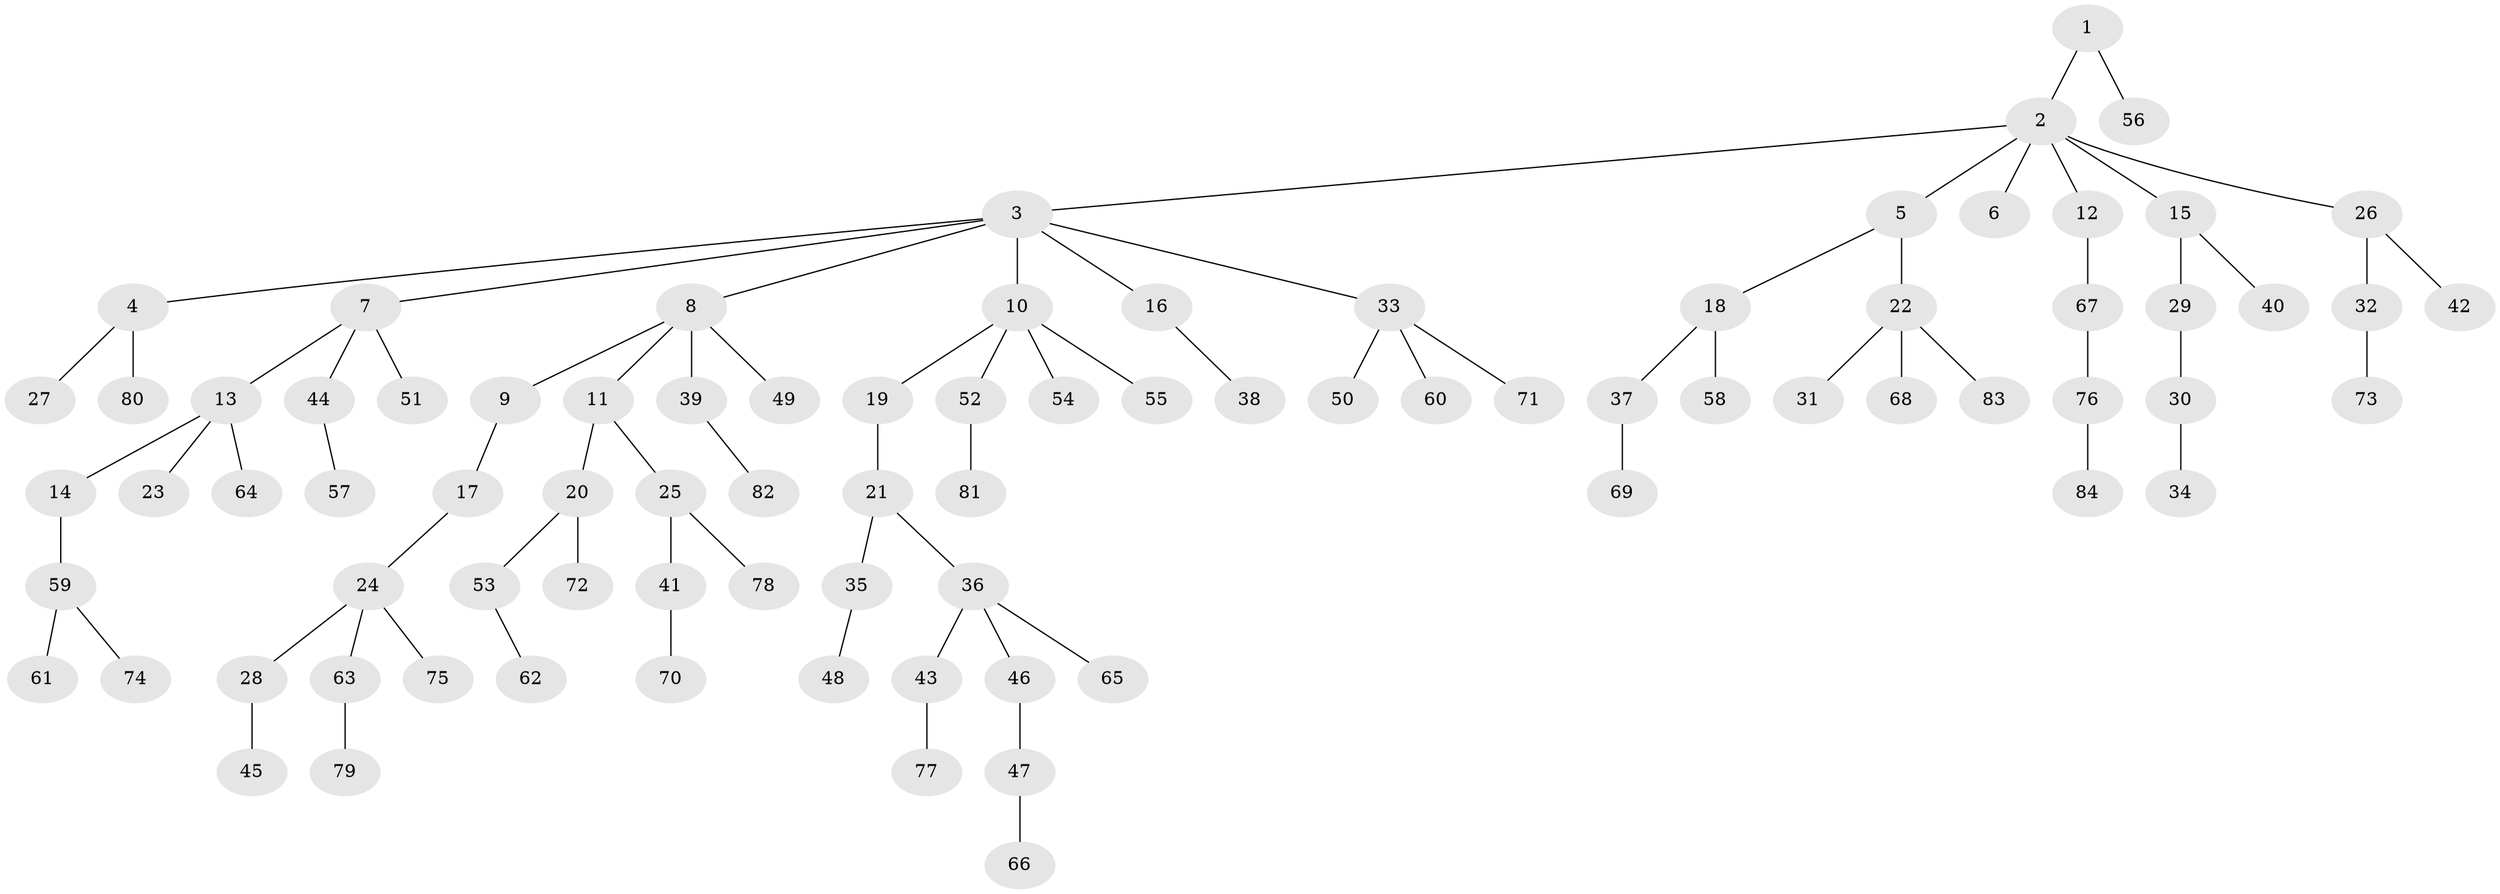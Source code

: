 // coarse degree distribution, {6: 0.06060606060606061, 11: 0.030303030303030304, 2: 0.12121212121212122, 1: 0.696969696969697, 3: 0.06060606060606061, 4: 0.030303030303030304}
// Generated by graph-tools (version 1.1) at 2025/19/03/04/25 18:19:05]
// undirected, 84 vertices, 83 edges
graph export_dot {
graph [start="1"]
  node [color=gray90,style=filled];
  1;
  2;
  3;
  4;
  5;
  6;
  7;
  8;
  9;
  10;
  11;
  12;
  13;
  14;
  15;
  16;
  17;
  18;
  19;
  20;
  21;
  22;
  23;
  24;
  25;
  26;
  27;
  28;
  29;
  30;
  31;
  32;
  33;
  34;
  35;
  36;
  37;
  38;
  39;
  40;
  41;
  42;
  43;
  44;
  45;
  46;
  47;
  48;
  49;
  50;
  51;
  52;
  53;
  54;
  55;
  56;
  57;
  58;
  59;
  60;
  61;
  62;
  63;
  64;
  65;
  66;
  67;
  68;
  69;
  70;
  71;
  72;
  73;
  74;
  75;
  76;
  77;
  78;
  79;
  80;
  81;
  82;
  83;
  84;
  1 -- 2;
  1 -- 56;
  2 -- 3;
  2 -- 5;
  2 -- 6;
  2 -- 12;
  2 -- 15;
  2 -- 26;
  3 -- 4;
  3 -- 7;
  3 -- 8;
  3 -- 10;
  3 -- 16;
  3 -- 33;
  4 -- 27;
  4 -- 80;
  5 -- 18;
  5 -- 22;
  7 -- 13;
  7 -- 44;
  7 -- 51;
  8 -- 9;
  8 -- 11;
  8 -- 39;
  8 -- 49;
  9 -- 17;
  10 -- 19;
  10 -- 52;
  10 -- 54;
  10 -- 55;
  11 -- 20;
  11 -- 25;
  12 -- 67;
  13 -- 14;
  13 -- 23;
  13 -- 64;
  14 -- 59;
  15 -- 29;
  15 -- 40;
  16 -- 38;
  17 -- 24;
  18 -- 37;
  18 -- 58;
  19 -- 21;
  20 -- 53;
  20 -- 72;
  21 -- 35;
  21 -- 36;
  22 -- 31;
  22 -- 68;
  22 -- 83;
  24 -- 28;
  24 -- 63;
  24 -- 75;
  25 -- 41;
  25 -- 78;
  26 -- 32;
  26 -- 42;
  28 -- 45;
  29 -- 30;
  30 -- 34;
  32 -- 73;
  33 -- 50;
  33 -- 60;
  33 -- 71;
  35 -- 48;
  36 -- 43;
  36 -- 46;
  36 -- 65;
  37 -- 69;
  39 -- 82;
  41 -- 70;
  43 -- 77;
  44 -- 57;
  46 -- 47;
  47 -- 66;
  52 -- 81;
  53 -- 62;
  59 -- 61;
  59 -- 74;
  63 -- 79;
  67 -- 76;
  76 -- 84;
}
